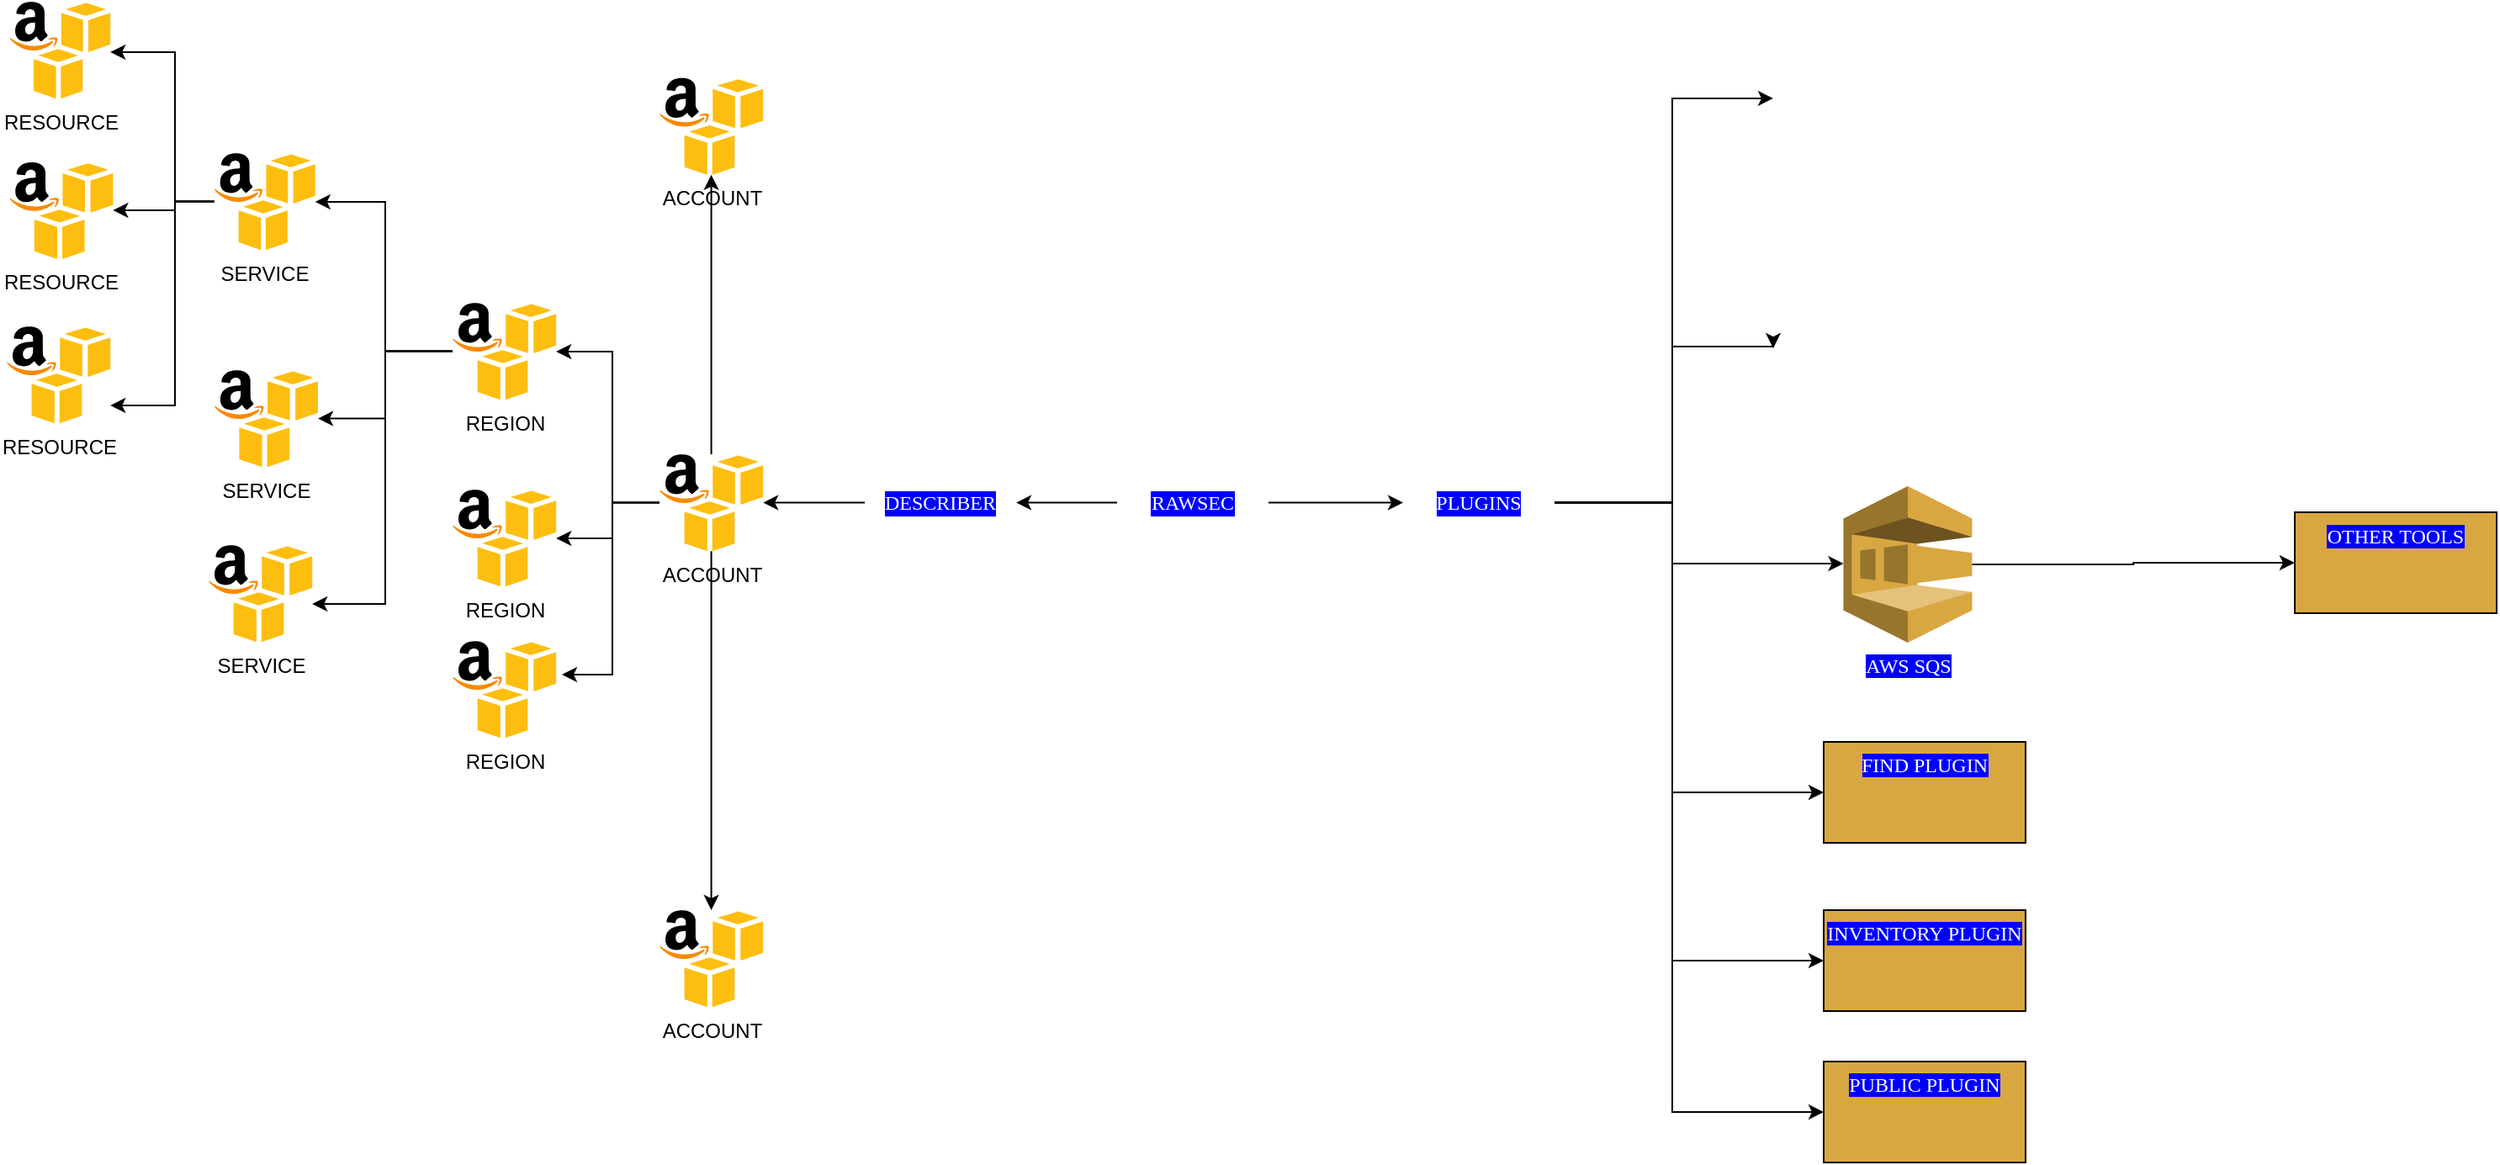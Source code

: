 <mxfile version="16.0.3" type="device"><diagram id="xfTppPTj_35dWQdYjPpJ" name="Page-1"><mxGraphModel dx="946" dy="614" grid="1" gridSize="10" guides="1" tooltips="1" connect="1" arrows="1" fold="1" page="1" pageScale="1" pageWidth="827" pageHeight="1169" math="0" shadow="0"><root><mxCell id="0"/><mxCell id="1" parent="0"/><mxCell id="Cwqn3GTOrYemXyWH-ODG-17" value="" style="edgeStyle=orthogonalEdgeStyle;rounded=0;orthogonalLoop=1;jettySize=auto;html=1;" parent="1" source="Cwqn3GTOrYemXyWH-ODG-2" target="Cwqn3GTOrYemXyWH-ODG-16" edge="1"><mxGeometry relative="1" as="geometry"><Array as="points"><mxPoint x="380" y="328"/><mxPoint x="380" y="238"/></Array></mxGeometry></mxCell><mxCell id="Cwqn3GTOrYemXyWH-ODG-33" value="" style="edgeStyle=orthogonalEdgeStyle;rounded=0;orthogonalLoop=1;jettySize=auto;html=1;" parent="1" source="Cwqn3GTOrYemXyWH-ODG-2" edge="1"><mxGeometry relative="1" as="geometry"><mxPoint x="350" y="430" as="targetPoint"/><Array as="points"><mxPoint x="380" y="328"/><mxPoint x="380" y="430"/></Array></mxGeometry></mxCell><mxCell id="Cwqn3GTOrYemXyWH-ODG-34" value="" style="edgeStyle=orthogonalEdgeStyle;rounded=0;orthogonalLoop=1;jettySize=auto;html=1;" parent="1" source="Cwqn3GTOrYemXyWH-ODG-2" target="Cwqn3GTOrYemXyWH-ODG-18" edge="1"><mxGeometry relative="1" as="geometry"><Array as="points"><mxPoint x="380" y="328"/><mxPoint x="380" y="349"/></Array></mxGeometry></mxCell><mxCell id="Cwqn3GTOrYemXyWH-ODG-58" style="edgeStyle=orthogonalEdgeStyle;rounded=0;orthogonalLoop=1;jettySize=auto;html=1;fontFamily=Verdana;fontColor=#FFFFFF;startArrow=none;startFill=0;strokeColor=default;" parent="1" source="Cwqn3GTOrYemXyWH-ODG-2" target="Cwqn3GTOrYemXyWH-ODG-57" edge="1"><mxGeometry relative="1" as="geometry"/></mxCell><mxCell id="ggN0EwfZkFSDBMSoK3Gq-12" style="edgeStyle=orthogonalEdgeStyle;rounded=0;orthogonalLoop=1;jettySize=auto;html=1;" edge="1" parent="1" source="Cwqn3GTOrYemXyWH-ODG-2" target="ggN0EwfZkFSDBMSoK3Gq-11"><mxGeometry relative="1" as="geometry"/></mxCell><mxCell id="Cwqn3GTOrYemXyWH-ODG-2" value="ACCOUNT" style="dashed=0;outlineConnect=0;html=1;align=center;labelPosition=center;verticalLabelPosition=bottom;verticalAlign=top;shape=mxgraph.weblogos.aws_s3" parent="1" vertex="1"><mxGeometry x="408" y="299" width="61.6" height="57.6" as="geometry"/></mxCell><mxCell id="Cwqn3GTOrYemXyWH-ODG-24" value="" style="edgeStyle=orthogonalEdgeStyle;rounded=0;orthogonalLoop=1;jettySize=auto;html=1;" parent="1" source="Cwqn3GTOrYemXyWH-ODG-16" target="Cwqn3GTOrYemXyWH-ODG-23" edge="1"><mxGeometry relative="1" as="geometry"><Array as="points"><mxPoint x="245" y="238"/><mxPoint x="245" y="149"/></Array></mxGeometry></mxCell><mxCell id="Cwqn3GTOrYemXyWH-ODG-27" value="" style="edgeStyle=orthogonalEdgeStyle;rounded=0;orthogonalLoop=1;jettySize=auto;html=1;" parent="1" source="Cwqn3GTOrYemXyWH-ODG-16" target="Cwqn3GTOrYemXyWH-ODG-26" edge="1"><mxGeometry relative="1" as="geometry"/></mxCell><mxCell id="Cwqn3GTOrYemXyWH-ODG-29" value="" style="edgeStyle=orthogonalEdgeStyle;rounded=0;orthogonalLoop=1;jettySize=auto;html=1;" parent="1" source="Cwqn3GTOrYemXyWH-ODG-16" target="Cwqn3GTOrYemXyWH-ODG-28" edge="1"><mxGeometry relative="1" as="geometry"><Array as="points"><mxPoint x="245" y="238"/><mxPoint x="245" y="388"/></Array></mxGeometry></mxCell><mxCell id="Cwqn3GTOrYemXyWH-ODG-16" value="REGION" style="dashed=0;outlineConnect=0;html=1;align=center;labelPosition=center;verticalLabelPosition=bottom;verticalAlign=top;shape=mxgraph.weblogos.aws_s3;fillColor=#e1d5e7;strokeColor=#9673a6;" parent="1" vertex="1"><mxGeometry x="285" y="209" width="61.6" height="57.6" as="geometry"/></mxCell><mxCell id="Cwqn3GTOrYemXyWH-ODG-20" value="REGION" style="dashed=0;outlineConnect=0;html=1;align=center;labelPosition=center;verticalLabelPosition=bottom;verticalAlign=top;shape=mxgraph.weblogos.aws_s3" parent="1" vertex="1"><mxGeometry x="285" y="410" width="61.6" height="57.6" as="geometry"/></mxCell><mxCell id="Cwqn3GTOrYemXyWH-ODG-18" value="REGION" style="dashed=0;outlineConnect=0;html=1;align=center;labelPosition=center;verticalLabelPosition=bottom;verticalAlign=top;shape=mxgraph.weblogos.aws_s3" parent="1" vertex="1"><mxGeometry x="285" y="320" width="61.6" height="57.6" as="geometry"/></mxCell><mxCell id="Cwqn3GTOrYemXyWH-ODG-36" value="" style="edgeStyle=orthogonalEdgeStyle;rounded=0;orthogonalLoop=1;jettySize=auto;html=1;" parent="1" source="Cwqn3GTOrYemXyWH-ODG-23" target="Cwqn3GTOrYemXyWH-ODG-30" edge="1"><mxGeometry relative="1" as="geometry"><mxPoint x="90" y="60" as="targetPoint"/><Array as="points"><mxPoint x="120" y="149"/><mxPoint x="120" y="60"/></Array></mxGeometry></mxCell><mxCell id="Cwqn3GTOrYemXyWH-ODG-37" style="edgeStyle=orthogonalEdgeStyle;rounded=0;orthogonalLoop=1;jettySize=auto;html=1;" parent="1" source="Cwqn3GTOrYemXyWH-ODG-23" target="Cwqn3GTOrYemXyWH-ODG-31" edge="1"><mxGeometry relative="1" as="geometry"><Array as="points"><mxPoint x="120" y="149"/><mxPoint x="120" y="154"/></Array></mxGeometry></mxCell><mxCell id="Cwqn3GTOrYemXyWH-ODG-38" style="edgeStyle=orthogonalEdgeStyle;rounded=0;orthogonalLoop=1;jettySize=auto;html=1;" parent="1" source="Cwqn3GTOrYemXyWH-ODG-23" target="Cwqn3GTOrYemXyWH-ODG-32" edge="1"><mxGeometry relative="1" as="geometry"><mxPoint x="100" y="270" as="targetPoint"/><Array as="points"><mxPoint x="120" y="149"/><mxPoint x="120" y="270"/></Array></mxGeometry></mxCell><mxCell id="Cwqn3GTOrYemXyWH-ODG-23" value="SERVICE" style="dashed=0;outlineConnect=0;html=1;align=center;labelPosition=center;verticalLabelPosition=bottom;verticalAlign=top;shape=mxgraph.weblogos.aws_s3;fillColor=#e1d5e7;strokeColor=#9673a6;" parent="1" vertex="1"><mxGeometry x="143.4" y="120" width="60" height="57.6" as="geometry"/></mxCell><mxCell id="Cwqn3GTOrYemXyWH-ODG-26" value="SERVICE" style="dashed=0;outlineConnect=0;html=1;align=center;labelPosition=center;verticalLabelPosition=bottom;verticalAlign=top;shape=mxgraph.weblogos.aws_s3;fillColor=#e1d5e7;strokeColor=#9673a6;" parent="1" vertex="1"><mxGeometry x="143.4" y="249" width="61.6" height="57.6" as="geometry"/></mxCell><mxCell id="Cwqn3GTOrYemXyWH-ODG-28" value="SERVICE" style="dashed=0;outlineConnect=0;html=1;align=center;labelPosition=center;verticalLabelPosition=bottom;verticalAlign=top;shape=mxgraph.weblogos.aws_s3;fillColor=#e1d5e7;strokeColor=#9673a6;" parent="1" vertex="1"><mxGeometry x="140" y="353" width="61.6" height="57.6" as="geometry"/></mxCell><mxCell id="Cwqn3GTOrYemXyWH-ODG-30" value="RESOURCE" style="dashed=0;outlineConnect=0;html=1;align=center;labelPosition=center;verticalLabelPosition=bottom;verticalAlign=top;shape=mxgraph.weblogos.aws_s3;fillColor=#e1d5e7;strokeColor=#9673a6;" parent="1" vertex="1"><mxGeometry x="21.6" y="30" width="60" height="57.6" as="geometry"/></mxCell><mxCell id="Cwqn3GTOrYemXyWH-ODG-31" value="RESOURCE" style="dashed=0;outlineConnect=0;html=1;align=center;labelPosition=center;verticalLabelPosition=bottom;verticalAlign=top;shape=mxgraph.weblogos.aws_s3;fillColor=#e1d5e7;strokeColor=#9673a6;" parent="1" vertex="1"><mxGeometry x="21.6" y="125.4" width="61.6" height="57.6" as="geometry"/></mxCell><mxCell id="Cwqn3GTOrYemXyWH-ODG-32" value="RESOURCE" style="dashed=0;outlineConnect=0;html=1;align=center;labelPosition=center;verticalLabelPosition=bottom;verticalAlign=top;shape=mxgraph.weblogos.aws_s3;fillColor=#e1d5e7;strokeColor=#9673a6;" parent="1" vertex="1"><mxGeometry x="20.0" y="223" width="61.6" height="57.6" as="geometry"/></mxCell><mxCell id="Cwqn3GTOrYemXyWH-ODG-40" value="" style="edgeStyle=orthogonalEdgeStyle;rounded=0;orthogonalLoop=1;jettySize=auto;html=1;fontFamily=Verdana;fontColor=#FFFFFF;" parent="1" source="Cwqn3GTOrYemXyWH-ODG-39" target="Cwqn3GTOrYemXyWH-ODG-2" edge="1"><mxGeometry relative="1" as="geometry"/></mxCell><mxCell id="Cwqn3GTOrYemXyWH-ODG-39" value="DESCRIBER" style="text;html=1;strokeColor=none;fillColor=none;align=center;verticalAlign=middle;whiteSpace=wrap;rounded=0;fontFamily=Verdana;labelBackgroundColor=#0000FF;fontColor=#FFFFFF;" parent="1" vertex="1"><mxGeometry x="530" y="312.8" width="90" height="30" as="geometry"/></mxCell><mxCell id="Cwqn3GTOrYemXyWH-ODG-42" value="" style="edgeStyle=orthogonalEdgeStyle;rounded=0;orthogonalLoop=1;jettySize=auto;html=1;fontFamily=Verdana;fontColor=#FFFFFF;" parent="1" source="Cwqn3GTOrYemXyWH-ODG-41" target="Cwqn3GTOrYemXyWH-ODG-39" edge="1"><mxGeometry relative="1" as="geometry"/></mxCell><mxCell id="Cwqn3GTOrYemXyWH-ODG-44" value="" style="edgeStyle=orthogonalEdgeStyle;rounded=0;orthogonalLoop=1;jettySize=auto;html=1;fontFamily=Verdana;fontColor=#FFFFFF;" parent="1" source="Cwqn3GTOrYemXyWH-ODG-41" target="Cwqn3GTOrYemXyWH-ODG-43" edge="1"><mxGeometry relative="1" as="geometry"/></mxCell><mxCell id="Cwqn3GTOrYemXyWH-ODG-41" value="RAWSEC" style="text;html=1;strokeColor=none;fillColor=none;align=center;verticalAlign=middle;whiteSpace=wrap;rounded=0;fontFamily=Verdana;labelBackgroundColor=#0000FF;fontColor=#FFFFFF;" parent="1" vertex="1"><mxGeometry x="680" y="312.8" width="90" height="30" as="geometry"/></mxCell><mxCell id="Cwqn3GTOrYemXyWH-ODG-53" style="edgeStyle=orthogonalEdgeStyle;rounded=0;orthogonalLoop=1;jettySize=auto;html=1;entryX=0;entryY=0.5;entryDx=0;entryDy=0;fontFamily=Verdana;fontColor=#FFFFFF;startArrow=none;startFill=0;strokeColor=default;" parent="1" source="Cwqn3GTOrYemXyWH-ODG-43" target="Cwqn3GTOrYemXyWH-ODG-51" edge="1"><mxGeometry relative="1" as="geometry"><Array as="points"><mxPoint x="1010" y="328"/><mxPoint x="1010" y="87"/></Array></mxGeometry></mxCell><mxCell id="Cwqn3GTOrYemXyWH-ODG-54" style="edgeStyle=orthogonalEdgeStyle;rounded=0;orthogonalLoop=1;jettySize=auto;html=1;entryX=0;entryY=0.573;entryDx=0;entryDy=0;entryPerimeter=0;fontFamily=Verdana;fontColor=#FFFFFF;startArrow=none;startFill=0;strokeColor=default;" parent="1" source="Cwqn3GTOrYemXyWH-ODG-43" target="Cwqn3GTOrYemXyWH-ODG-52" edge="1"><mxGeometry relative="1" as="geometry"><Array as="points"><mxPoint x="1010" y="328"/><mxPoint x="1010" y="235"/></Array></mxGeometry></mxCell><mxCell id="Cwqn3GTOrYemXyWH-ODG-56" style="edgeStyle=orthogonalEdgeStyle;rounded=0;orthogonalLoop=1;jettySize=auto;html=1;fontFamily=Verdana;fontColor=#FFFFFF;startArrow=none;startFill=0;strokeColor=default;" parent="1" source="Cwqn3GTOrYemXyWH-ODG-43" target="Cwqn3GTOrYemXyWH-ODG-55" edge="1"><mxGeometry relative="1" as="geometry"><Array as="points"><mxPoint x="1010" y="328"/><mxPoint x="1010" y="364"/></Array></mxGeometry></mxCell><mxCell id="ggN0EwfZkFSDBMSoK3Gq-3" style="edgeStyle=orthogonalEdgeStyle;rounded=0;orthogonalLoop=1;jettySize=auto;html=1;entryX=0;entryY=0.5;entryDx=0;entryDy=0;" edge="1" parent="1" source="Cwqn3GTOrYemXyWH-ODG-43" target="ggN0EwfZkFSDBMSoK3Gq-4"><mxGeometry relative="1" as="geometry"><mxPoint x="1010" y="510" as="targetPoint"/><Array as="points"><mxPoint x="1010" y="328"/><mxPoint x="1010" y="500"/></Array></mxGeometry></mxCell><mxCell id="ggN0EwfZkFSDBMSoK3Gq-7" style="edgeStyle=orthogonalEdgeStyle;rounded=0;orthogonalLoop=1;jettySize=auto;html=1;entryX=0;entryY=0.5;entryDx=0;entryDy=0;" edge="1" parent="1" source="Cwqn3GTOrYemXyWH-ODG-43" target="ggN0EwfZkFSDBMSoK3Gq-5"><mxGeometry relative="1" as="geometry"><Array as="points"><mxPoint x="1010" y="328"/><mxPoint x="1010" y="600"/></Array></mxGeometry></mxCell><mxCell id="ggN0EwfZkFSDBMSoK3Gq-10" style="edgeStyle=orthogonalEdgeStyle;rounded=0;orthogonalLoop=1;jettySize=auto;html=1;entryX=0;entryY=0.5;entryDx=0;entryDy=0;" edge="1" parent="1" source="Cwqn3GTOrYemXyWH-ODG-43" target="ggN0EwfZkFSDBMSoK3Gq-6"><mxGeometry relative="1" as="geometry"><Array as="points"><mxPoint x="1010" y="328"/><mxPoint x="1010" y="690"/></Array></mxGeometry></mxCell><mxCell id="Cwqn3GTOrYemXyWH-ODG-43" value="PLUGINS" style="text;html=1;strokeColor=none;fillColor=none;align=center;verticalAlign=middle;whiteSpace=wrap;rounded=0;fontFamily=Verdana;labelBackgroundColor=#0000FF;fontColor=#FFFFFF;" parent="1" vertex="1"><mxGeometry x="850" y="312.8" width="90" height="30" as="geometry"/></mxCell><mxCell id="Cwqn3GTOrYemXyWH-ODG-51" value="" style="shape=image;imageAspect=0;aspect=fixed;verticalLabelPosition=bottom;verticalAlign=top;labelBackgroundColor=#0000FF;fontFamily=Verdana;fontColor=#FFFFFF;image=https://www.vhv.rs/dpng/d/608-6083498_nmap-logo-hd-png-download.png;" parent="1" vertex="1"><mxGeometry x="1070" y="41" width="160" height="92.92" as="geometry"/></mxCell><mxCell id="Cwqn3GTOrYemXyWH-ODG-52" value="" style="shape=image;imageAspect=0;aspect=fixed;verticalLabelPosition=bottom;verticalAlign=top;labelBackgroundColor=#0000FF;fontFamily=Verdana;fontColor=#FFFFFF;image=https://banner2.cleanpng.com/20180623/ckx/kisspng-burp-suite-penetration-test-vulnerability-proxy-se-5b2f0dfb900434.191.jpg;" parent="1" vertex="1"><mxGeometry x="1070" y="174.83" width="160" height="106.77" as="geometry"/></mxCell><mxCell id="ggN0EwfZkFSDBMSoK3Gq-2" value="" style="edgeStyle=orthogonalEdgeStyle;rounded=0;orthogonalLoop=1;jettySize=auto;html=1;" edge="1" parent="1" source="Cwqn3GTOrYemXyWH-ODG-55" target="ggN0EwfZkFSDBMSoK3Gq-1"><mxGeometry relative="1" as="geometry"/></mxCell><mxCell id="Cwqn3GTOrYemXyWH-ODG-55" value="AWS SQS" style="outlineConnect=0;dashed=0;verticalLabelPosition=bottom;verticalAlign=top;align=center;html=1;shape=mxgraph.aws3.sqs;fillColor=#D9A741;gradientColor=none;labelBackgroundColor=#0000FF;fontFamily=Verdana;fontColor=#FFFFFF;" parent="1" vertex="1"><mxGeometry x="1111.75" y="318" width="76.5" height="93" as="geometry"/></mxCell><mxCell id="Cwqn3GTOrYemXyWH-ODG-57" value="ACCOUNT" style="dashed=0;outlineConnect=0;html=1;align=center;labelPosition=center;verticalLabelPosition=bottom;verticalAlign=top;shape=mxgraph.weblogos.aws_s3" parent="1" vertex="1"><mxGeometry x="408" y="75.32" width="61.6" height="57.6" as="geometry"/></mxCell><mxCell id="ggN0EwfZkFSDBMSoK3Gq-1" value="OTHER TOOLS" style="whiteSpace=wrap;html=1;fontFamily=Verdana;verticalAlign=top;fillColor=#D9A741;fontColor=#FFFFFF;dashed=0;gradientColor=none;labelBackgroundColor=#0000FF;" vertex="1" parent="1"><mxGeometry x="1380" y="333.5" width="120" height="60" as="geometry"/></mxCell><mxCell id="ggN0EwfZkFSDBMSoK3Gq-4" value="FIND PLUGIN" style="whiteSpace=wrap;html=1;fontFamily=Verdana;verticalAlign=top;fillColor=#D9A741;fontColor=#FFFFFF;dashed=0;gradientColor=none;labelBackgroundColor=#0000FF;" vertex="1" parent="1"><mxGeometry x="1100" y="470" width="120" height="60" as="geometry"/></mxCell><mxCell id="ggN0EwfZkFSDBMSoK3Gq-5" value="INVENTORY PLUGIN" style="whiteSpace=wrap;html=1;fontFamily=Verdana;verticalAlign=top;fillColor=#D9A741;fontColor=#FFFFFF;dashed=0;gradientColor=none;labelBackgroundColor=#0000FF;" vertex="1" parent="1"><mxGeometry x="1100" y="570" width="120" height="60" as="geometry"/></mxCell><mxCell id="ggN0EwfZkFSDBMSoK3Gq-6" value="PUBLIC PLUGIN" style="whiteSpace=wrap;html=1;fontFamily=Verdana;verticalAlign=top;fillColor=#D9A741;fontColor=#FFFFFF;dashed=0;gradientColor=none;labelBackgroundColor=#0000FF;" vertex="1" parent="1"><mxGeometry x="1100" y="660" width="120" height="60" as="geometry"/></mxCell><mxCell id="ggN0EwfZkFSDBMSoK3Gq-11" value="ACCOUNT" style="dashed=0;outlineConnect=0;html=1;align=center;labelPosition=center;verticalLabelPosition=bottom;verticalAlign=top;shape=mxgraph.weblogos.aws_s3" vertex="1" parent="1"><mxGeometry x="408" y="570" width="61.6" height="57.6" as="geometry"/></mxCell></root></mxGraphModel></diagram></mxfile>